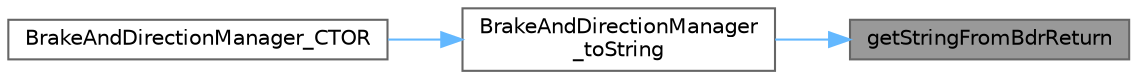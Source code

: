 digraph "getStringFromBdrReturn"
{
 // LATEX_PDF_SIZE
  bgcolor="transparent";
  edge [fontname=Helvetica,fontsize=10,labelfontname=Helvetica,labelfontsize=10];
  node [fontname=Helvetica,fontsize=10,shape=box,height=0.2,width=0.4];
  rankdir="RL";
  Node1 [id="Node000001",label="getStringFromBdrReturn",height=0.2,width=0.4,color="gray40", fillcolor="grey60", style="filled", fontcolor="black",tooltip="Gets the string representation of dtBdrReturn."];
  Node1 -> Node2 [id="edge1_Node000001_Node000002",dir="back",color="steelblue1",style="solid",tooltip=" "];
  Node2 [id="Node000002",label="BrakeAndDirectionManager\l_toString",height=0.2,width=0.4,color="grey40", fillcolor="white", style="filled",URL="$_brake_and_direction_manager_8c.html#aa0e363551482ec66bbe2d48eebd91645",tooltip="Converts the Brake and Direction Manager configuration to a string."];
  Node2 -> Node3 [id="edge2_Node000002_Node000003",dir="back",color="steelblue1",style="solid",tooltip=" "];
  Node3 [id="Node000003",label="BrakeAndDirectionManager_CTOR",height=0.2,width=0.4,color="grey40", fillcolor="white", style="filled",URL="$_brake_and_direction_manager_8c.html#af3f0f8d71fd1b8ab8a279c56fd01a506",tooltip="Constructor for the Brake and Direction Manager."];
}
